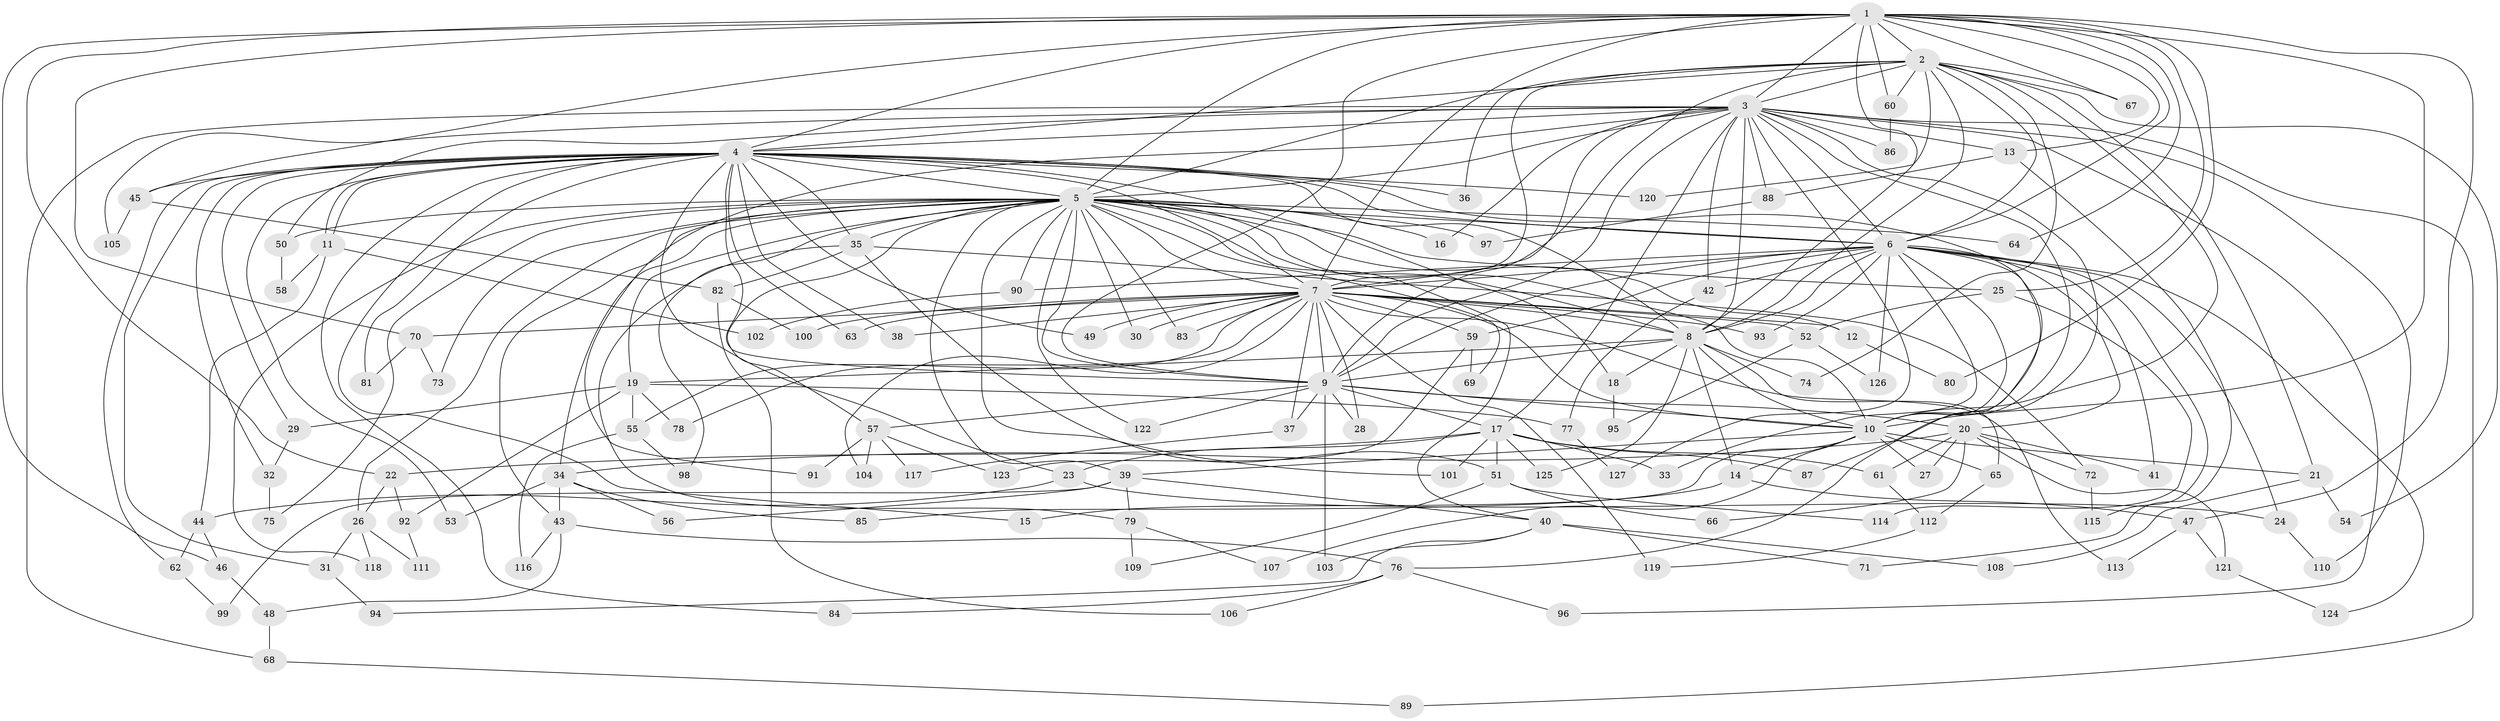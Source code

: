 // Generated by graph-tools (version 1.1) at 2025/25/03/09/25 03:25:47]
// undirected, 127 vertices, 279 edges
graph export_dot {
graph [start="1"]
  node [color=gray90,style=filled];
  1;
  2;
  3;
  4;
  5;
  6;
  7;
  8;
  9;
  10;
  11;
  12;
  13;
  14;
  15;
  16;
  17;
  18;
  19;
  20;
  21;
  22;
  23;
  24;
  25;
  26;
  27;
  28;
  29;
  30;
  31;
  32;
  33;
  34;
  35;
  36;
  37;
  38;
  39;
  40;
  41;
  42;
  43;
  44;
  45;
  46;
  47;
  48;
  49;
  50;
  51;
  52;
  53;
  54;
  55;
  56;
  57;
  58;
  59;
  60;
  61;
  62;
  63;
  64;
  65;
  66;
  67;
  68;
  69;
  70;
  71;
  72;
  73;
  74;
  75;
  76;
  77;
  78;
  79;
  80;
  81;
  82;
  83;
  84;
  85;
  86;
  87;
  88;
  89;
  90;
  91;
  92;
  93;
  94;
  95;
  96;
  97;
  98;
  99;
  100;
  101;
  102;
  103;
  104;
  105;
  106;
  107;
  108;
  109;
  110;
  111;
  112;
  113;
  114;
  115;
  116;
  117;
  118;
  119;
  120;
  121;
  122;
  123;
  124;
  125;
  126;
  127;
  1 -- 2;
  1 -- 3;
  1 -- 4;
  1 -- 5;
  1 -- 6;
  1 -- 7;
  1 -- 8;
  1 -- 9;
  1 -- 10;
  1 -- 13;
  1 -- 22;
  1 -- 25;
  1 -- 45;
  1 -- 46;
  1 -- 47;
  1 -- 60;
  1 -- 64;
  1 -- 67;
  1 -- 70;
  1 -- 80;
  2 -- 3;
  2 -- 4;
  2 -- 5;
  2 -- 6;
  2 -- 7;
  2 -- 8;
  2 -- 9;
  2 -- 10;
  2 -- 21;
  2 -- 36;
  2 -- 54;
  2 -- 60;
  2 -- 67;
  2 -- 74;
  2 -- 120;
  3 -- 4;
  3 -- 5;
  3 -- 6;
  3 -- 7;
  3 -- 8;
  3 -- 9;
  3 -- 10;
  3 -- 13;
  3 -- 16;
  3 -- 17;
  3 -- 42;
  3 -- 50;
  3 -- 68;
  3 -- 86;
  3 -- 87;
  3 -- 88;
  3 -- 89;
  3 -- 91;
  3 -- 96;
  3 -- 105;
  3 -- 110;
  3 -- 127;
  4 -- 5;
  4 -- 6;
  4 -- 7;
  4 -- 8;
  4 -- 9;
  4 -- 10;
  4 -- 11;
  4 -- 11;
  4 -- 15;
  4 -- 18;
  4 -- 23;
  4 -- 29;
  4 -- 31;
  4 -- 32;
  4 -- 35;
  4 -- 36;
  4 -- 38;
  4 -- 45;
  4 -- 49;
  4 -- 53;
  4 -- 62;
  4 -- 63;
  4 -- 81;
  4 -- 84;
  4 -- 120;
  5 -- 6;
  5 -- 7;
  5 -- 8;
  5 -- 9;
  5 -- 10;
  5 -- 12;
  5 -- 16;
  5 -- 19;
  5 -- 25;
  5 -- 26;
  5 -- 30;
  5 -- 34;
  5 -- 35;
  5 -- 39;
  5 -- 40;
  5 -- 43;
  5 -- 50;
  5 -- 57;
  5 -- 64;
  5 -- 69;
  5 -- 73;
  5 -- 75;
  5 -- 83;
  5 -- 90;
  5 -- 97;
  5 -- 98;
  5 -- 101;
  5 -- 118;
  5 -- 122;
  6 -- 7;
  6 -- 8;
  6 -- 9;
  6 -- 10;
  6 -- 20;
  6 -- 24;
  6 -- 33;
  6 -- 41;
  6 -- 42;
  6 -- 59;
  6 -- 76;
  6 -- 90;
  6 -- 93;
  6 -- 115;
  6 -- 124;
  6 -- 126;
  7 -- 8;
  7 -- 9;
  7 -- 10;
  7 -- 12;
  7 -- 28;
  7 -- 30;
  7 -- 37;
  7 -- 38;
  7 -- 49;
  7 -- 52;
  7 -- 55;
  7 -- 59;
  7 -- 63;
  7 -- 70;
  7 -- 78;
  7 -- 83;
  7 -- 93;
  7 -- 100;
  7 -- 104;
  7 -- 113;
  7 -- 119;
  8 -- 9;
  8 -- 10;
  8 -- 14;
  8 -- 18;
  8 -- 19;
  8 -- 65;
  8 -- 74;
  8 -- 125;
  9 -- 10;
  9 -- 17;
  9 -- 20;
  9 -- 28;
  9 -- 37;
  9 -- 57;
  9 -- 103;
  9 -- 122;
  10 -- 14;
  10 -- 21;
  10 -- 27;
  10 -- 39;
  10 -- 65;
  10 -- 85;
  10 -- 107;
  11 -- 44;
  11 -- 58;
  11 -- 102;
  12 -- 80;
  13 -- 71;
  13 -- 88;
  14 -- 15;
  14 -- 47;
  17 -- 22;
  17 -- 23;
  17 -- 33;
  17 -- 51;
  17 -- 61;
  17 -- 87;
  17 -- 101;
  17 -- 125;
  18 -- 95;
  19 -- 29;
  19 -- 55;
  19 -- 77;
  19 -- 78;
  19 -- 92;
  20 -- 27;
  20 -- 34;
  20 -- 41;
  20 -- 61;
  20 -- 66;
  20 -- 72;
  20 -- 121;
  21 -- 54;
  21 -- 108;
  22 -- 26;
  22 -- 92;
  23 -- 24;
  23 -- 44;
  24 -- 110;
  25 -- 52;
  25 -- 114;
  26 -- 31;
  26 -- 111;
  26 -- 118;
  29 -- 32;
  31 -- 94;
  32 -- 75;
  34 -- 43;
  34 -- 53;
  34 -- 56;
  34 -- 85;
  35 -- 51;
  35 -- 72;
  35 -- 79;
  35 -- 82;
  37 -- 117;
  39 -- 40;
  39 -- 56;
  39 -- 79;
  39 -- 99;
  40 -- 71;
  40 -- 94;
  40 -- 103;
  40 -- 108;
  42 -- 77;
  43 -- 48;
  43 -- 76;
  43 -- 116;
  44 -- 46;
  44 -- 62;
  45 -- 82;
  45 -- 105;
  46 -- 48;
  47 -- 113;
  47 -- 121;
  48 -- 68;
  50 -- 58;
  51 -- 66;
  51 -- 109;
  51 -- 114;
  52 -- 95;
  52 -- 126;
  55 -- 98;
  55 -- 116;
  57 -- 91;
  57 -- 104;
  57 -- 117;
  57 -- 123;
  59 -- 69;
  59 -- 123;
  60 -- 86;
  61 -- 112;
  62 -- 99;
  65 -- 112;
  68 -- 89;
  70 -- 73;
  70 -- 81;
  72 -- 115;
  76 -- 84;
  76 -- 96;
  76 -- 106;
  77 -- 127;
  79 -- 107;
  79 -- 109;
  82 -- 100;
  82 -- 106;
  88 -- 97;
  90 -- 102;
  92 -- 111;
  112 -- 119;
  121 -- 124;
}
